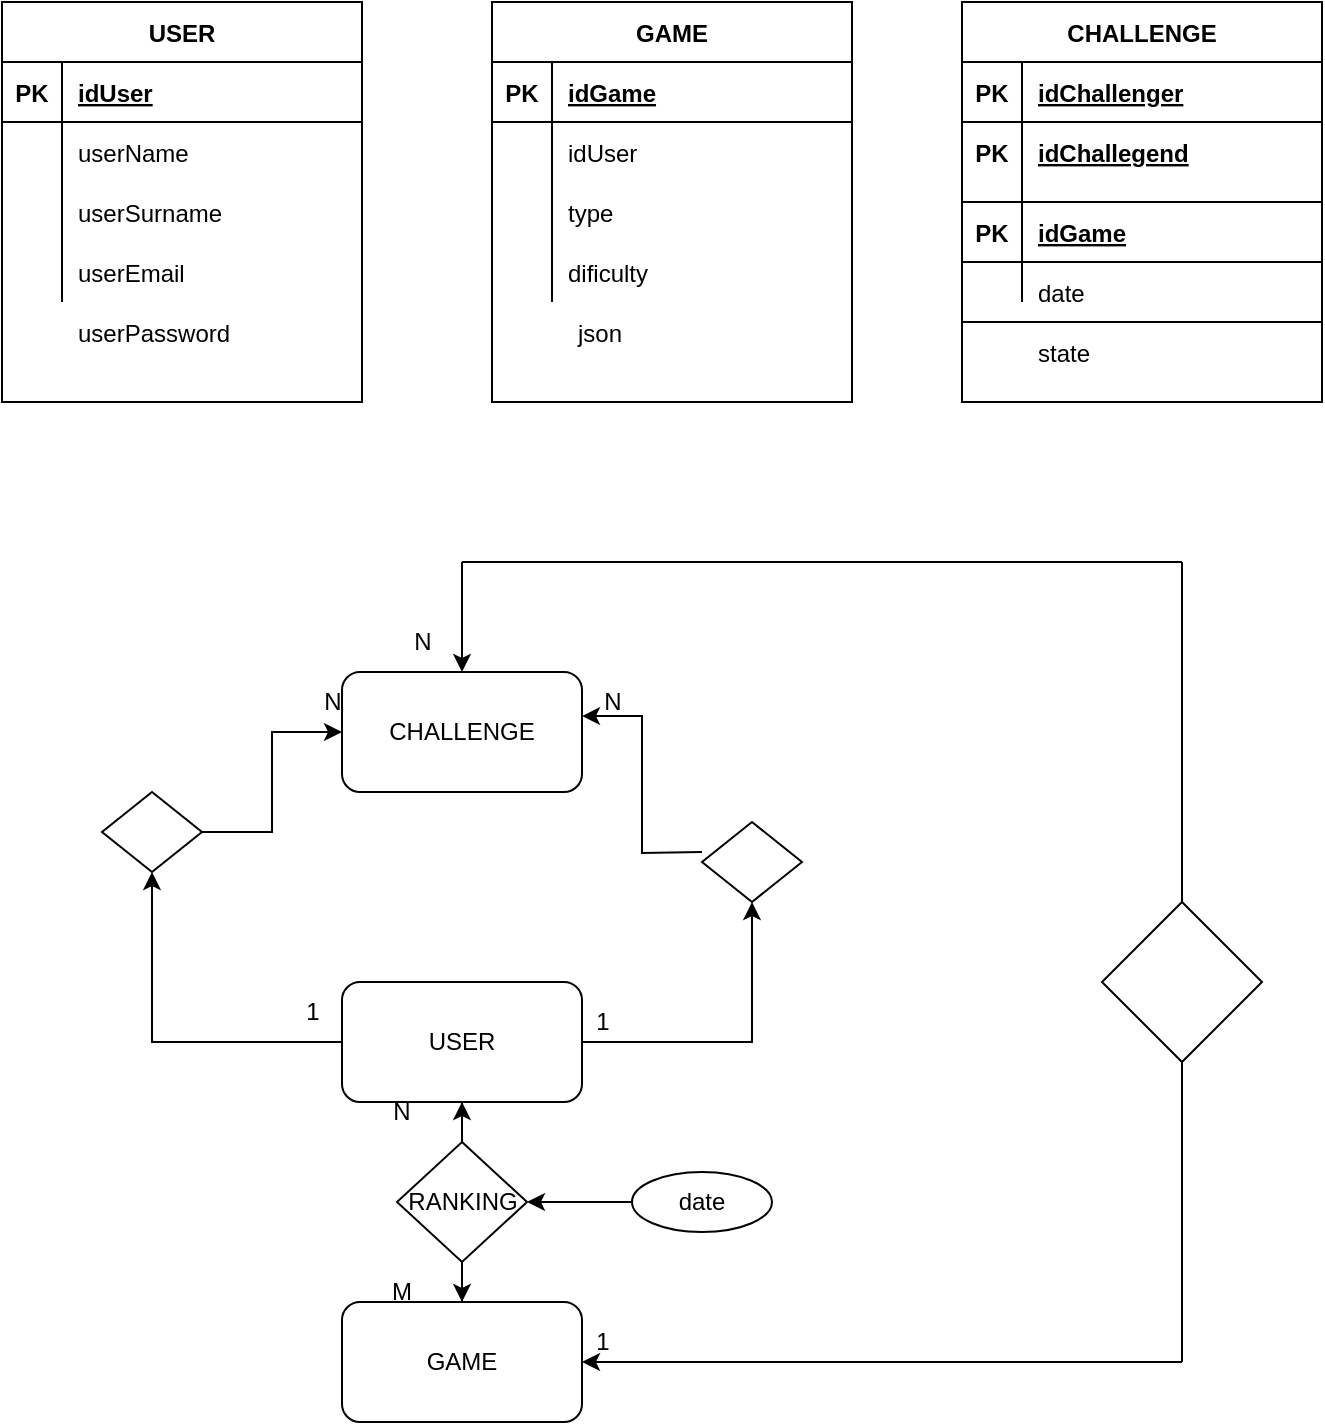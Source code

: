 <mxfile version="20.6.0" type="device"><diagram id="9_djrsEwMVVr_VaDmyEA" name="Pàgina-1"><mxGraphModel dx="1422" dy="1963" grid="1" gridSize="10" guides="1" tooltips="1" connect="1" arrows="1" fold="1" page="1" pageScale="1" pageWidth="827" pageHeight="1169" math="0" shadow="0"><root><mxCell id="0"/><mxCell id="1" parent="0"/><mxCell id="wi_maWx627htIwPkdHWM-1" value="GAME" style="rounded=1;whiteSpace=wrap;html=1;" parent="1" vertex="1"><mxGeometry x="230" y="460" width="120" height="60" as="geometry"/></mxCell><mxCell id="CIrmXF1krOhw-udtNZkf-44" style="edgeStyle=orthogonalEdgeStyle;rounded=0;orthogonalLoop=1;jettySize=auto;html=1;entryX=0.5;entryY=1;entryDx=0;entryDy=0;" edge="1" parent="1" source="wi_maWx627htIwPkdHWM-2" target="CIrmXF1krOhw-udtNZkf-43"><mxGeometry relative="1" as="geometry"/></mxCell><mxCell id="CIrmXF1krOhw-udtNZkf-52" style="edgeStyle=orthogonalEdgeStyle;rounded=0;orthogonalLoop=1;jettySize=auto;html=1;entryX=0.5;entryY=1;entryDx=0;entryDy=0;" edge="1" parent="1" source="wi_maWx627htIwPkdHWM-2" target="CIrmXF1krOhw-udtNZkf-51"><mxGeometry relative="1" as="geometry"/></mxCell><mxCell id="wi_maWx627htIwPkdHWM-2" value="USER" style="rounded=1;whiteSpace=wrap;html=1;" parent="1" vertex="1"><mxGeometry x="230" y="300" width="120" height="60" as="geometry"/></mxCell><mxCell id="CIrmXF1krOhw-udtNZkf-2" value="CHALLENGE" style="rounded=1;whiteSpace=wrap;html=1;" vertex="1" parent="1"><mxGeometry x="230" y="145" width="120" height="60" as="geometry"/></mxCell><mxCell id="CIrmXF1krOhw-udtNZkf-9" value="N" style="text;html=1;strokeColor=none;fillColor=none;align=center;verticalAlign=middle;whiteSpace=wrap;rounded=0;" vertex="1" parent="1"><mxGeometry x="230" y="350" width="60" height="30" as="geometry"/></mxCell><mxCell id="CIrmXF1krOhw-udtNZkf-11" style="edgeStyle=orthogonalEdgeStyle;rounded=0;orthogonalLoop=1;jettySize=auto;html=1;" edge="1" parent="1" source="CIrmXF1krOhw-udtNZkf-10" target="wi_maWx627htIwPkdHWM-2"><mxGeometry relative="1" as="geometry"/></mxCell><mxCell id="CIrmXF1krOhw-udtNZkf-14" style="edgeStyle=orthogonalEdgeStyle;rounded=0;orthogonalLoop=1;jettySize=auto;html=1;entryX=0.5;entryY=0;entryDx=0;entryDy=0;" edge="1" parent="1" source="CIrmXF1krOhw-udtNZkf-10" target="wi_maWx627htIwPkdHWM-1"><mxGeometry relative="1" as="geometry"/></mxCell><mxCell id="CIrmXF1krOhw-udtNZkf-10" value="RANKING" style="rhombus;whiteSpace=wrap;html=1;" vertex="1" parent="1"><mxGeometry x="257.5" y="380" width="65" height="60" as="geometry"/></mxCell><mxCell id="CIrmXF1krOhw-udtNZkf-15" value="M" style="text;html=1;strokeColor=none;fillColor=none;align=center;verticalAlign=middle;whiteSpace=wrap;rounded=0;" vertex="1" parent="1"><mxGeometry x="230" y="440" width="60" height="30" as="geometry"/></mxCell><mxCell id="CIrmXF1krOhw-udtNZkf-45" style="edgeStyle=orthogonalEdgeStyle;rounded=0;orthogonalLoop=1;jettySize=auto;html=1;entryX=0;entryY=0.5;entryDx=0;entryDy=0;" edge="1" parent="1" source="CIrmXF1krOhw-udtNZkf-43" target="CIrmXF1krOhw-udtNZkf-2"><mxGeometry relative="1" as="geometry"/></mxCell><mxCell id="CIrmXF1krOhw-udtNZkf-43" value="" style="rhombus;whiteSpace=wrap;html=1;" vertex="1" parent="1"><mxGeometry x="110" y="205" width="50" height="40" as="geometry"/></mxCell><mxCell id="CIrmXF1krOhw-udtNZkf-46" value="N" style="text;html=1;align=center;verticalAlign=middle;resizable=0;points=[];autosize=1;strokeColor=none;fillColor=none;" vertex="1" parent="1"><mxGeometry x="210" y="145" width="30" height="30" as="geometry"/></mxCell><mxCell id="CIrmXF1krOhw-udtNZkf-50" style="edgeStyle=orthogonalEdgeStyle;rounded=0;orthogonalLoop=1;jettySize=auto;html=1;entryX=1;entryY=0.367;entryDx=0;entryDy=0;entryPerimeter=0;" edge="1" parent="1" target="CIrmXF1krOhw-udtNZkf-2"><mxGeometry relative="1" as="geometry"><mxPoint x="410" y="235" as="sourcePoint"/></mxGeometry></mxCell><mxCell id="CIrmXF1krOhw-udtNZkf-51" value="" style="rhombus;whiteSpace=wrap;html=1;" vertex="1" parent="1"><mxGeometry x="410" y="220" width="50" height="40" as="geometry"/></mxCell><mxCell id="CIrmXF1krOhw-udtNZkf-53" value="1" style="text;html=1;align=center;verticalAlign=middle;resizable=0;points=[];autosize=1;strokeColor=none;fillColor=none;" vertex="1" parent="1"><mxGeometry x="200" y="300" width="30" height="30" as="geometry"/></mxCell><mxCell id="CIrmXF1krOhw-udtNZkf-54" value="N" style="text;html=1;align=center;verticalAlign=middle;resizable=0;points=[];autosize=1;strokeColor=none;fillColor=none;" vertex="1" parent="1"><mxGeometry x="350" y="145" width="30" height="30" as="geometry"/></mxCell><mxCell id="CIrmXF1krOhw-udtNZkf-55" value="1" style="text;html=1;align=center;verticalAlign=middle;resizable=0;points=[];autosize=1;strokeColor=none;fillColor=none;" vertex="1" parent="1"><mxGeometry x="345" y="305" width="30" height="30" as="geometry"/></mxCell><mxCell id="CIrmXF1krOhw-udtNZkf-62" value="" style="endArrow=none;html=1;rounded=0;" edge="1" parent="1"><mxGeometry width="50" height="50" relative="1" as="geometry"><mxPoint x="290" y="90" as="sourcePoint"/><mxPoint x="650" y="90" as="targetPoint"/></mxGeometry></mxCell><mxCell id="CIrmXF1krOhw-udtNZkf-65" value="" style="endArrow=classic;html=1;rounded=0;entryX=1;entryY=0.5;entryDx=0;entryDy=0;" edge="1" parent="1" target="wi_maWx627htIwPkdHWM-1"><mxGeometry width="50" height="50" relative="1" as="geometry"><mxPoint x="650" y="490" as="sourcePoint"/><mxPoint x="530" y="460" as="targetPoint"/></mxGeometry></mxCell><mxCell id="CIrmXF1krOhw-udtNZkf-66" value="" style="endArrow=classic;html=1;rounded=0;entryX=0.5;entryY=0;entryDx=0;entryDy=0;" edge="1" parent="1" target="CIrmXF1krOhw-udtNZkf-2"><mxGeometry width="50" height="50" relative="1" as="geometry"><mxPoint x="290" y="90" as="sourcePoint"/><mxPoint x="210" y="90" as="targetPoint"/></mxGeometry></mxCell><mxCell id="CIrmXF1krOhw-udtNZkf-75" value="USER" style="shape=table;startSize=30;container=1;collapsible=1;childLayout=tableLayout;fixedRows=1;rowLines=0;fontStyle=1;align=center;resizeLast=1;" vertex="1" parent="1"><mxGeometry x="60" y="-190" width="180" height="200" as="geometry"/></mxCell><mxCell id="CIrmXF1krOhw-udtNZkf-76" value="" style="shape=tableRow;horizontal=0;startSize=0;swimlaneHead=0;swimlaneBody=0;fillColor=none;collapsible=0;dropTarget=0;points=[[0,0.5],[1,0.5]];portConstraint=eastwest;top=0;left=0;right=0;bottom=1;" vertex="1" parent="CIrmXF1krOhw-udtNZkf-75"><mxGeometry y="30" width="180" height="30" as="geometry"/></mxCell><mxCell id="CIrmXF1krOhw-udtNZkf-77" value="PK" style="shape=partialRectangle;connectable=0;fillColor=none;top=0;left=0;bottom=0;right=0;fontStyle=1;overflow=hidden;" vertex="1" parent="CIrmXF1krOhw-udtNZkf-76"><mxGeometry width="30" height="30" as="geometry"><mxRectangle width="30" height="30" as="alternateBounds"/></mxGeometry></mxCell><mxCell id="CIrmXF1krOhw-udtNZkf-78" value="idUser" style="shape=partialRectangle;connectable=0;fillColor=none;top=0;left=0;bottom=0;right=0;align=left;spacingLeft=6;fontStyle=5;overflow=hidden;" vertex="1" parent="CIrmXF1krOhw-udtNZkf-76"><mxGeometry x="30" width="150" height="30" as="geometry"><mxRectangle width="150" height="30" as="alternateBounds"/></mxGeometry></mxCell><mxCell id="CIrmXF1krOhw-udtNZkf-79" value="" style="shape=tableRow;horizontal=0;startSize=0;swimlaneHead=0;swimlaneBody=0;fillColor=none;collapsible=0;dropTarget=0;points=[[0,0.5],[1,0.5]];portConstraint=eastwest;top=0;left=0;right=0;bottom=0;" vertex="1" parent="CIrmXF1krOhw-udtNZkf-75"><mxGeometry y="60" width="180" height="30" as="geometry"/></mxCell><mxCell id="CIrmXF1krOhw-udtNZkf-80" value="" style="shape=partialRectangle;connectable=0;fillColor=none;top=0;left=0;bottom=0;right=0;editable=1;overflow=hidden;" vertex="1" parent="CIrmXF1krOhw-udtNZkf-79"><mxGeometry width="30" height="30" as="geometry"><mxRectangle width="30" height="30" as="alternateBounds"/></mxGeometry></mxCell><mxCell id="CIrmXF1krOhw-udtNZkf-81" value="userName" style="shape=partialRectangle;connectable=0;fillColor=none;top=0;left=0;bottom=0;right=0;align=left;spacingLeft=6;overflow=hidden;" vertex="1" parent="CIrmXF1krOhw-udtNZkf-79"><mxGeometry x="30" width="150" height="30" as="geometry"><mxRectangle width="150" height="30" as="alternateBounds"/></mxGeometry></mxCell><mxCell id="CIrmXF1krOhw-udtNZkf-82" value="" style="shape=tableRow;horizontal=0;startSize=0;swimlaneHead=0;swimlaneBody=0;fillColor=none;collapsible=0;dropTarget=0;points=[[0,0.5],[1,0.5]];portConstraint=eastwest;top=0;left=0;right=0;bottom=0;" vertex="1" parent="CIrmXF1krOhw-udtNZkf-75"><mxGeometry y="90" width="180" height="30" as="geometry"/></mxCell><mxCell id="CIrmXF1krOhw-udtNZkf-83" value="" style="shape=partialRectangle;connectable=0;fillColor=none;top=0;left=0;bottom=0;right=0;editable=1;overflow=hidden;" vertex="1" parent="CIrmXF1krOhw-udtNZkf-82"><mxGeometry width="30" height="30" as="geometry"><mxRectangle width="30" height="30" as="alternateBounds"/></mxGeometry></mxCell><mxCell id="CIrmXF1krOhw-udtNZkf-84" value="userSurname" style="shape=partialRectangle;connectable=0;fillColor=none;top=0;left=0;bottom=0;right=0;align=left;spacingLeft=6;overflow=hidden;" vertex="1" parent="CIrmXF1krOhw-udtNZkf-82"><mxGeometry x="30" width="150" height="30" as="geometry"><mxRectangle width="150" height="30" as="alternateBounds"/></mxGeometry></mxCell><mxCell id="CIrmXF1krOhw-udtNZkf-85" value="" style="shape=tableRow;horizontal=0;startSize=0;swimlaneHead=0;swimlaneBody=0;fillColor=none;collapsible=0;dropTarget=0;points=[[0,0.5],[1,0.5]];portConstraint=eastwest;top=0;left=0;right=0;bottom=0;" vertex="1" parent="CIrmXF1krOhw-udtNZkf-75"><mxGeometry y="120" width="180" height="30" as="geometry"/></mxCell><mxCell id="CIrmXF1krOhw-udtNZkf-86" value="" style="shape=partialRectangle;connectable=0;fillColor=none;top=0;left=0;bottom=0;right=0;editable=1;overflow=hidden;" vertex="1" parent="CIrmXF1krOhw-udtNZkf-85"><mxGeometry width="30" height="30" as="geometry"><mxRectangle width="30" height="30" as="alternateBounds"/></mxGeometry></mxCell><mxCell id="CIrmXF1krOhw-udtNZkf-87" value="userEmail" style="shape=partialRectangle;connectable=0;fillColor=none;top=0;left=0;bottom=0;right=0;align=left;spacingLeft=6;overflow=hidden;" vertex="1" parent="CIrmXF1krOhw-udtNZkf-85"><mxGeometry x="30" width="150" height="30" as="geometry"><mxRectangle width="150" height="30" as="alternateBounds"/></mxGeometry></mxCell><mxCell id="CIrmXF1krOhw-udtNZkf-88" value="userPassword" style="shape=partialRectangle;connectable=0;fillColor=none;top=0;left=0;bottom=0;right=0;align=left;spacingLeft=6;overflow=hidden;" vertex="1" parent="1"><mxGeometry x="90" y="-40" width="150" height="30" as="geometry"><mxRectangle width="150" height="30" as="alternateBounds"/></mxGeometry></mxCell><mxCell id="CIrmXF1krOhw-udtNZkf-89" value="GAME" style="shape=table;startSize=30;container=1;collapsible=1;childLayout=tableLayout;fixedRows=1;rowLines=0;fontStyle=1;align=center;resizeLast=1;" vertex="1" parent="1"><mxGeometry x="305" y="-190" width="180" height="200" as="geometry"/></mxCell><mxCell id="CIrmXF1krOhw-udtNZkf-90" value="" style="shape=tableRow;horizontal=0;startSize=0;swimlaneHead=0;swimlaneBody=0;fillColor=none;collapsible=0;dropTarget=0;points=[[0,0.5],[1,0.5]];portConstraint=eastwest;top=0;left=0;right=0;bottom=1;" vertex="1" parent="CIrmXF1krOhw-udtNZkf-89"><mxGeometry y="30" width="180" height="30" as="geometry"/></mxCell><mxCell id="CIrmXF1krOhw-udtNZkf-91" value="PK" style="shape=partialRectangle;connectable=0;fillColor=none;top=0;left=0;bottom=0;right=0;fontStyle=1;overflow=hidden;" vertex="1" parent="CIrmXF1krOhw-udtNZkf-90"><mxGeometry width="30" height="30" as="geometry"><mxRectangle width="30" height="30" as="alternateBounds"/></mxGeometry></mxCell><mxCell id="CIrmXF1krOhw-udtNZkf-92" value="idGame" style="shape=partialRectangle;connectable=0;fillColor=none;top=0;left=0;bottom=0;right=0;align=left;spacingLeft=6;fontStyle=5;overflow=hidden;" vertex="1" parent="CIrmXF1krOhw-udtNZkf-90"><mxGeometry x="30" width="150" height="30" as="geometry"><mxRectangle width="150" height="30" as="alternateBounds"/></mxGeometry></mxCell><mxCell id="CIrmXF1krOhw-udtNZkf-93" value="" style="shape=tableRow;horizontal=0;startSize=0;swimlaneHead=0;swimlaneBody=0;fillColor=none;collapsible=0;dropTarget=0;points=[[0,0.5],[1,0.5]];portConstraint=eastwest;top=0;left=0;right=0;bottom=0;" vertex="1" parent="CIrmXF1krOhw-udtNZkf-89"><mxGeometry y="60" width="180" height="30" as="geometry"/></mxCell><mxCell id="CIrmXF1krOhw-udtNZkf-94" value="" style="shape=partialRectangle;connectable=0;fillColor=none;top=0;left=0;bottom=0;right=0;editable=1;overflow=hidden;" vertex="1" parent="CIrmXF1krOhw-udtNZkf-93"><mxGeometry width="30" height="30" as="geometry"><mxRectangle width="30" height="30" as="alternateBounds"/></mxGeometry></mxCell><mxCell id="CIrmXF1krOhw-udtNZkf-95" value="idUser" style="shape=partialRectangle;connectable=0;fillColor=none;top=0;left=0;bottom=0;right=0;align=left;spacingLeft=6;overflow=hidden;" vertex="1" parent="CIrmXF1krOhw-udtNZkf-93"><mxGeometry x="30" width="150" height="30" as="geometry"><mxRectangle width="150" height="30" as="alternateBounds"/></mxGeometry></mxCell><mxCell id="CIrmXF1krOhw-udtNZkf-96" value="" style="shape=tableRow;horizontal=0;startSize=0;swimlaneHead=0;swimlaneBody=0;fillColor=none;collapsible=0;dropTarget=0;points=[[0,0.5],[1,0.5]];portConstraint=eastwest;top=0;left=0;right=0;bottom=0;" vertex="1" parent="CIrmXF1krOhw-udtNZkf-89"><mxGeometry y="90" width="180" height="30" as="geometry"/></mxCell><mxCell id="CIrmXF1krOhw-udtNZkf-97" value="" style="shape=partialRectangle;connectable=0;fillColor=none;top=0;left=0;bottom=0;right=0;editable=1;overflow=hidden;" vertex="1" parent="CIrmXF1krOhw-udtNZkf-96"><mxGeometry width="30" height="30" as="geometry"><mxRectangle width="30" height="30" as="alternateBounds"/></mxGeometry></mxCell><mxCell id="CIrmXF1krOhw-udtNZkf-98" value="type" style="shape=partialRectangle;connectable=0;fillColor=none;top=0;left=0;bottom=0;right=0;align=left;spacingLeft=6;overflow=hidden;" vertex="1" parent="CIrmXF1krOhw-udtNZkf-96"><mxGeometry x="30" width="150" height="30" as="geometry"><mxRectangle width="150" height="30" as="alternateBounds"/></mxGeometry></mxCell><mxCell id="CIrmXF1krOhw-udtNZkf-99" value="" style="shape=tableRow;horizontal=0;startSize=0;swimlaneHead=0;swimlaneBody=0;fillColor=none;collapsible=0;dropTarget=0;points=[[0,0.5],[1,0.5]];portConstraint=eastwest;top=0;left=0;right=0;bottom=0;" vertex="1" parent="CIrmXF1krOhw-udtNZkf-89"><mxGeometry y="120" width="180" height="30" as="geometry"/></mxCell><mxCell id="CIrmXF1krOhw-udtNZkf-100" value="" style="shape=partialRectangle;connectable=0;fillColor=none;top=0;left=0;bottom=0;right=0;editable=1;overflow=hidden;" vertex="1" parent="CIrmXF1krOhw-udtNZkf-99"><mxGeometry width="30" height="30" as="geometry"><mxRectangle width="30" height="30" as="alternateBounds"/></mxGeometry></mxCell><mxCell id="CIrmXF1krOhw-udtNZkf-101" value="dificulty" style="shape=partialRectangle;connectable=0;fillColor=none;top=0;left=0;bottom=0;right=0;align=left;spacingLeft=6;overflow=hidden;" vertex="1" parent="CIrmXF1krOhw-udtNZkf-99"><mxGeometry x="30" width="150" height="30" as="geometry"><mxRectangle width="150" height="30" as="alternateBounds"/></mxGeometry></mxCell><mxCell id="CIrmXF1krOhw-udtNZkf-102" value="json" style="shape=partialRectangle;connectable=0;fillColor=none;top=0;left=0;bottom=0;right=0;align=left;spacingLeft=6;overflow=hidden;" vertex="1" parent="1"><mxGeometry x="340" y="-40" width="150" height="30" as="geometry"><mxRectangle width="150" height="30" as="alternateBounds"/></mxGeometry></mxCell><mxCell id="CIrmXF1krOhw-udtNZkf-103" value="CHALLENGE" style="shape=table;startSize=30;container=1;collapsible=1;childLayout=tableLayout;fixedRows=1;rowLines=0;fontStyle=1;align=center;resizeLast=1;" vertex="1" parent="1"><mxGeometry x="540" y="-190" width="180" height="200" as="geometry"/></mxCell><mxCell id="CIrmXF1krOhw-udtNZkf-104" value="" style="shape=tableRow;horizontal=0;startSize=0;swimlaneHead=0;swimlaneBody=0;fillColor=none;collapsible=0;dropTarget=0;points=[[0,0.5],[1,0.5]];portConstraint=eastwest;top=0;left=0;right=0;bottom=1;" vertex="1" parent="CIrmXF1krOhw-udtNZkf-103"><mxGeometry y="30" width="180" height="30" as="geometry"/></mxCell><mxCell id="CIrmXF1krOhw-udtNZkf-105" value="PK" style="shape=partialRectangle;connectable=0;fillColor=none;top=0;left=0;bottom=0;right=0;fontStyle=1;overflow=hidden;" vertex="1" parent="CIrmXF1krOhw-udtNZkf-104"><mxGeometry width="30" height="30" as="geometry"><mxRectangle width="30" height="30" as="alternateBounds"/></mxGeometry></mxCell><mxCell id="CIrmXF1krOhw-udtNZkf-106" value="idChallenger" style="shape=partialRectangle;connectable=0;fillColor=none;top=0;left=0;bottom=0;right=0;align=left;spacingLeft=6;fontStyle=5;overflow=hidden;" vertex="1" parent="CIrmXF1krOhw-udtNZkf-104"><mxGeometry x="30" width="150" height="30" as="geometry"><mxRectangle width="150" height="30" as="alternateBounds"/></mxGeometry></mxCell><mxCell id="CIrmXF1krOhw-udtNZkf-107" value="" style="shape=tableRow;horizontal=0;startSize=0;swimlaneHead=0;swimlaneBody=0;fillColor=none;collapsible=0;dropTarget=0;points=[[0,0.5],[1,0.5]];portConstraint=eastwest;top=0;left=0;right=0;bottom=0;" vertex="1" parent="CIrmXF1krOhw-udtNZkf-103"><mxGeometry y="60" width="180" height="30" as="geometry"/></mxCell><mxCell id="CIrmXF1krOhw-udtNZkf-108" value="" style="shape=partialRectangle;connectable=0;fillColor=none;top=0;left=0;bottom=0;right=0;editable=1;overflow=hidden;" vertex="1" parent="CIrmXF1krOhw-udtNZkf-107"><mxGeometry width="30" height="30" as="geometry"><mxRectangle width="30" height="30" as="alternateBounds"/></mxGeometry></mxCell><mxCell id="CIrmXF1krOhw-udtNZkf-109" value="" style="shape=partialRectangle;connectable=0;fillColor=none;top=0;left=0;bottom=0;right=0;align=left;spacingLeft=6;overflow=hidden;" vertex="1" parent="CIrmXF1krOhw-udtNZkf-107"><mxGeometry x="30" width="150" height="30" as="geometry"><mxRectangle width="150" height="30" as="alternateBounds"/></mxGeometry></mxCell><mxCell id="CIrmXF1krOhw-udtNZkf-110" value="" style="shape=tableRow;horizontal=0;startSize=0;swimlaneHead=0;swimlaneBody=0;fillColor=none;collapsible=0;dropTarget=0;points=[[0,0.5],[1,0.5]];portConstraint=eastwest;top=0;left=0;right=0;bottom=0;" vertex="1" parent="CIrmXF1krOhw-udtNZkf-103"><mxGeometry y="90" width="180" height="30" as="geometry"/></mxCell><mxCell id="CIrmXF1krOhw-udtNZkf-111" value="" style="shape=partialRectangle;connectable=0;fillColor=none;top=0;left=0;bottom=0;right=0;editable=1;overflow=hidden;" vertex="1" parent="CIrmXF1krOhw-udtNZkf-110"><mxGeometry width="30" height="30" as="geometry"><mxRectangle width="30" height="30" as="alternateBounds"/></mxGeometry></mxCell><mxCell id="CIrmXF1krOhw-udtNZkf-112" value="" style="shape=partialRectangle;connectable=0;fillColor=none;top=0;left=0;bottom=0;right=0;align=left;spacingLeft=6;overflow=hidden;" vertex="1" parent="CIrmXF1krOhw-udtNZkf-110"><mxGeometry x="30" width="150" height="30" as="geometry"><mxRectangle width="150" height="30" as="alternateBounds"/></mxGeometry></mxCell><mxCell id="CIrmXF1krOhw-udtNZkf-113" value="" style="shape=tableRow;horizontal=0;startSize=0;swimlaneHead=0;swimlaneBody=0;fillColor=none;collapsible=0;dropTarget=0;points=[[0,0.5],[1,0.5]];portConstraint=eastwest;top=0;left=0;right=0;bottom=0;" vertex="1" parent="CIrmXF1krOhw-udtNZkf-103"><mxGeometry y="120" width="180" height="30" as="geometry"/></mxCell><mxCell id="CIrmXF1krOhw-udtNZkf-114" value="" style="shape=partialRectangle;connectable=0;fillColor=none;top=0;left=0;bottom=0;right=0;editable=1;overflow=hidden;" vertex="1" parent="CIrmXF1krOhw-udtNZkf-113"><mxGeometry width="30" height="30" as="geometry"><mxRectangle width="30" height="30" as="alternateBounds"/></mxGeometry></mxCell><mxCell id="CIrmXF1krOhw-udtNZkf-115" value="" style="shape=partialRectangle;connectable=0;fillColor=none;top=0;left=0;bottom=0;right=0;align=left;spacingLeft=6;overflow=hidden;" vertex="1" parent="CIrmXF1krOhw-udtNZkf-113"><mxGeometry x="30" width="150" height="30" as="geometry"><mxRectangle width="150" height="30" as="alternateBounds"/></mxGeometry></mxCell><mxCell id="CIrmXF1krOhw-udtNZkf-117" value="" style="shape=tableRow;horizontal=0;startSize=0;swimlaneHead=0;swimlaneBody=0;fillColor=none;collapsible=0;dropTarget=0;points=[[0,0.5],[1,0.5]];portConstraint=eastwest;top=0;left=0;right=0;bottom=1;" vertex="1" parent="1"><mxGeometry x="540" y="-120" width="180" height="30" as="geometry"/></mxCell><mxCell id="CIrmXF1krOhw-udtNZkf-118" value="PK" style="shape=partialRectangle;connectable=0;fillColor=none;top=0;left=0;bottom=0;right=0;fontStyle=1;overflow=hidden;" vertex="1" parent="CIrmXF1krOhw-udtNZkf-117"><mxGeometry y="-10" width="30" height="30" as="geometry"><mxRectangle width="30" height="30" as="alternateBounds"/></mxGeometry></mxCell><mxCell id="CIrmXF1krOhw-udtNZkf-119" value="idChallegend" style="shape=partialRectangle;connectable=0;fillColor=none;top=0;left=0;bottom=0;right=0;align=left;spacingLeft=6;fontStyle=5;overflow=hidden;" vertex="1" parent="CIrmXF1krOhw-udtNZkf-117"><mxGeometry x="30" y="-10" width="150" height="30" as="geometry"><mxRectangle width="150" height="30" as="alternateBounds"/></mxGeometry></mxCell><mxCell id="CIrmXF1krOhw-udtNZkf-120" value="" style="shape=tableRow;horizontal=0;startSize=0;swimlaneHead=0;swimlaneBody=0;fillColor=none;collapsible=0;dropTarget=0;points=[[0,0.5],[1,0.5]];portConstraint=eastwest;top=0;left=0;right=0;bottom=1;" vertex="1" parent="1"><mxGeometry x="540" y="-90" width="180" height="30" as="geometry"/></mxCell><mxCell id="CIrmXF1krOhw-udtNZkf-121" value="PK" style="shape=partialRectangle;connectable=0;fillColor=none;top=0;left=0;bottom=0;right=0;fontStyle=1;overflow=hidden;" vertex="1" parent="CIrmXF1krOhw-udtNZkf-120"><mxGeometry width="30" height="30" as="geometry"><mxRectangle width="30" height="30" as="alternateBounds"/></mxGeometry></mxCell><mxCell id="CIrmXF1krOhw-udtNZkf-122" value="idGame" style="shape=partialRectangle;connectable=0;fillColor=none;top=0;left=0;bottom=0;right=0;align=left;spacingLeft=6;fontStyle=5;overflow=hidden;" vertex="1" parent="CIrmXF1krOhw-udtNZkf-120"><mxGeometry x="30" width="150" height="30" as="geometry"><mxRectangle width="150" height="30" as="alternateBounds"/></mxGeometry></mxCell><mxCell id="CIrmXF1krOhw-udtNZkf-123" value="" style="rhombus;whiteSpace=wrap;html=1;" vertex="1" parent="1"><mxGeometry x="610" y="260" width="80" height="80" as="geometry"/></mxCell><mxCell id="CIrmXF1krOhw-udtNZkf-131" value="" style="endArrow=none;html=1;rounded=0;" edge="1" parent="1" source="CIrmXF1krOhw-udtNZkf-123"><mxGeometry width="50" height="50" relative="1" as="geometry"><mxPoint x="600" y="430" as="sourcePoint"/><mxPoint x="650" y="90" as="targetPoint"/></mxGeometry></mxCell><mxCell id="CIrmXF1krOhw-udtNZkf-132" value="" style="endArrow=none;html=1;rounded=0;entryX=0.5;entryY=1;entryDx=0;entryDy=0;" edge="1" parent="1" target="CIrmXF1krOhw-udtNZkf-123"><mxGeometry width="50" height="50" relative="1" as="geometry"><mxPoint x="650" y="490" as="sourcePoint"/><mxPoint x="580" y="380" as="targetPoint"/></mxGeometry></mxCell><mxCell id="CIrmXF1krOhw-udtNZkf-133" value="N" style="text;html=1;align=center;verticalAlign=middle;resizable=0;points=[];autosize=1;strokeColor=none;fillColor=none;" vertex="1" parent="1"><mxGeometry x="255" y="115" width="30" height="30" as="geometry"/></mxCell><mxCell id="CIrmXF1krOhw-udtNZkf-134" value="1" style="text;html=1;align=center;verticalAlign=middle;resizable=0;points=[];autosize=1;strokeColor=none;fillColor=none;" vertex="1" parent="1"><mxGeometry x="345" y="465" width="30" height="30" as="geometry"/></mxCell><mxCell id="CIrmXF1krOhw-udtNZkf-135" value="" style="shape=tableRow;horizontal=0;startSize=0;swimlaneHead=0;swimlaneBody=0;fillColor=none;collapsible=0;dropTarget=0;points=[[0,0.5],[1,0.5]];portConstraint=eastwest;top=0;left=0;right=0;bottom=1;" vertex="1" parent="1"><mxGeometry x="540" y="-60" width="180" height="30" as="geometry"/></mxCell><mxCell id="CIrmXF1krOhw-udtNZkf-136" value="" style="shape=partialRectangle;connectable=0;fillColor=none;top=0;left=0;bottom=0;right=0;fontStyle=1;overflow=hidden;" vertex="1" parent="CIrmXF1krOhw-udtNZkf-135"><mxGeometry width="30" height="30" as="geometry"><mxRectangle width="30" height="30" as="alternateBounds"/></mxGeometry></mxCell><mxCell id="CIrmXF1krOhw-udtNZkf-137" value="date" style="shape=partialRectangle;connectable=0;fillColor=none;top=0;left=0;bottom=0;right=0;align=left;spacingLeft=6;fontStyle=0;overflow=hidden;" vertex="1" parent="CIrmXF1krOhw-udtNZkf-135"><mxGeometry x="30" width="150" height="30" as="geometry"><mxRectangle width="150" height="30" as="alternateBounds"/></mxGeometry></mxCell><mxCell id="CIrmXF1krOhw-udtNZkf-145" style="edgeStyle=orthogonalEdgeStyle;rounded=0;orthogonalLoop=1;jettySize=auto;html=1;" edge="1" parent="1" source="CIrmXF1krOhw-udtNZkf-142" target="CIrmXF1krOhw-udtNZkf-10"><mxGeometry relative="1" as="geometry"/></mxCell><mxCell id="CIrmXF1krOhw-udtNZkf-142" value="date" style="ellipse;whiteSpace=wrap;html=1;" vertex="1" parent="1"><mxGeometry x="375" y="395" width="70" height="30" as="geometry"/></mxCell><mxCell id="CIrmXF1krOhw-udtNZkf-146" value="state" style="shape=partialRectangle;connectable=0;fillColor=none;top=0;left=0;bottom=0;right=0;align=left;spacingLeft=6;fontStyle=0;overflow=hidden;" vertex="1" parent="1"><mxGeometry x="570" y="-30" width="150" height="30" as="geometry"><mxRectangle width="150" height="30" as="alternateBounds"/></mxGeometry></mxCell></root></mxGraphModel></diagram></mxfile>